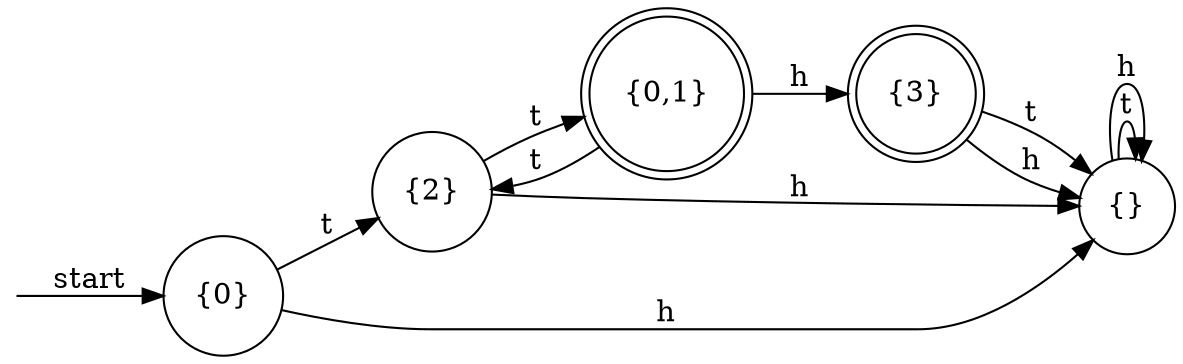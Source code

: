 digraph dfa {
    rankdir = LR;
    node [shape = circle];
    __start [style = invis, shape = point];
    __start -> "{0}" [ label = "start" ];
    node [shape = doublecircle]; "{0,1}" "{3}"
    node [shape = circle];
    "{0}" -> "{2}" [ label = "t" ];
    "{0}" -> "{}" [ label = "h" ];
    "{2}" -> "{0,1}" [ label = "t" ];
    "{2}" -> "{}" [ label = "h" ];
    "{0,1}" -> "{2}" [ label = "t" ];
    "{0,1}" -> "{3}" [ label = "h" ];
    "{}" -> "{}" [ label = "t" ];
    "{}" -> "{}" [ label = "h" ];
    "{3}" -> "{}" [ label = "t" ];
    "{3}" -> "{}" [ label = "h" ];
}

